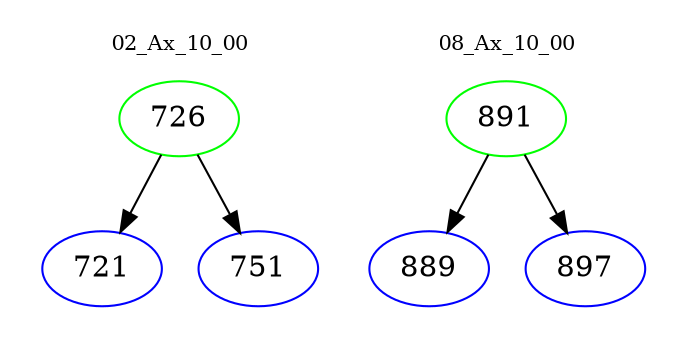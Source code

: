 digraph{
subgraph cluster_0 {
color = white
label = "02_Ax_10_00";
fontsize=10;
T0_726 [label="726", color="green"]
T0_726 -> T0_721 [color="black"]
T0_721 [label="721", color="blue"]
T0_726 -> T0_751 [color="black"]
T0_751 [label="751", color="blue"]
}
subgraph cluster_1 {
color = white
label = "08_Ax_10_00";
fontsize=10;
T1_891 [label="891", color="green"]
T1_891 -> T1_889 [color="black"]
T1_889 [label="889", color="blue"]
T1_891 -> T1_897 [color="black"]
T1_897 [label="897", color="blue"]
}
}
